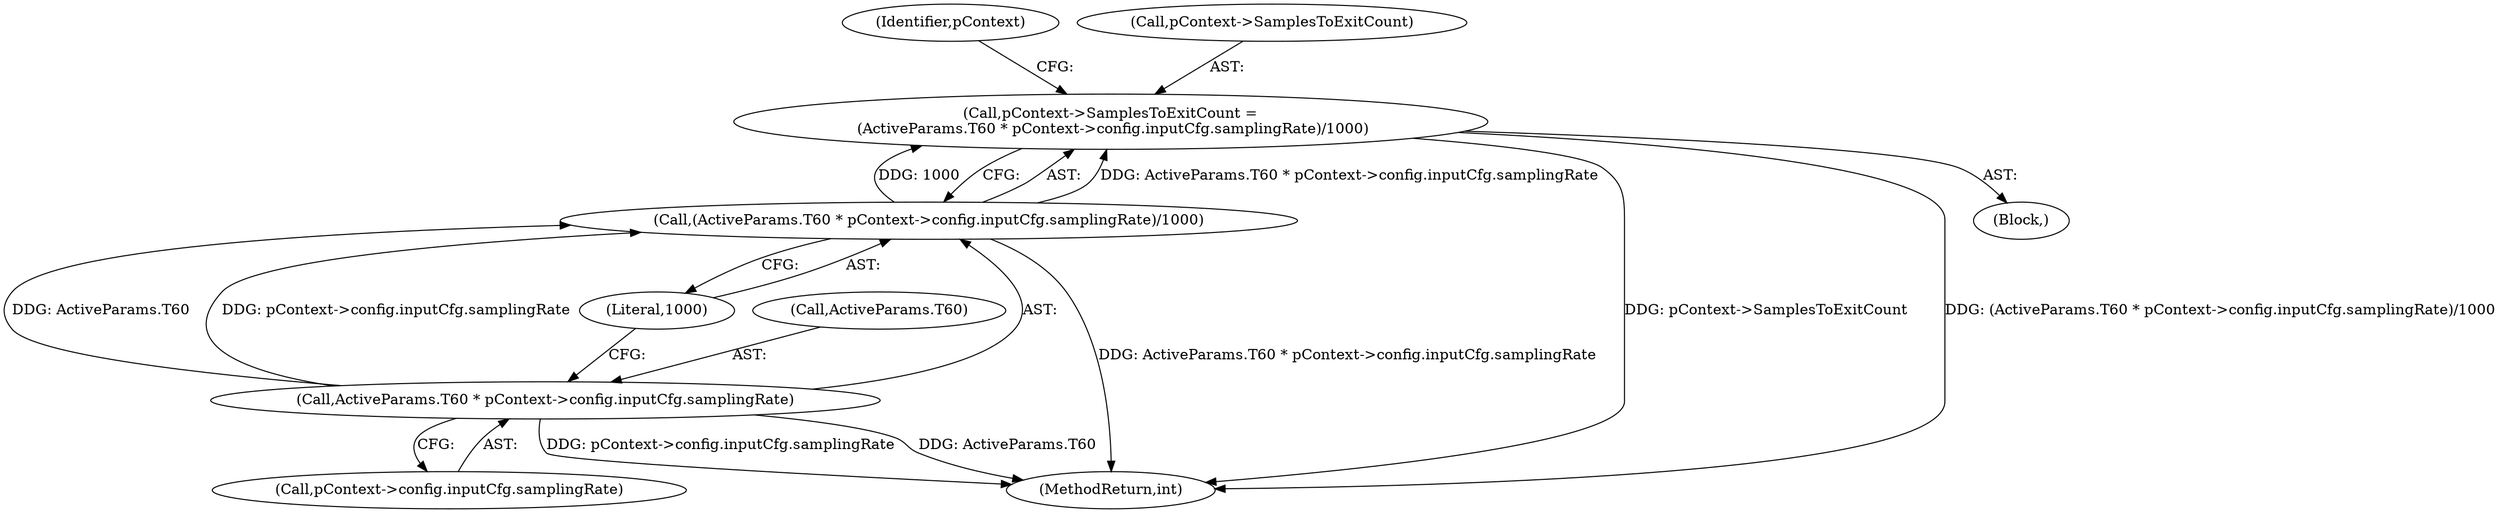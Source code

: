 digraph "0_Android_f490fc335772a9b14e78997486f4a572b0594c04_0@integer" {
"1000493" [label="(Call,pContext->SamplesToExitCount =\n (ActiveParams.T60 * pContext->config.inputCfg.samplingRate)/1000)"];
"1000497" [label="(Call,(ActiveParams.T60 * pContext->config.inputCfg.samplingRate)/1000)"];
"1000498" [label="(Call,ActiveParams.T60 * pContext->config.inputCfg.samplingRate)"];
"1000512" [label="(Identifier,pContext)"];
"1000509" [label="(Literal,1000)"];
"1000498" [label="(Call,ActiveParams.T60 * pContext->config.inputCfg.samplingRate)"];
"1000497" [label="(Call,(ActiveParams.T60 * pContext->config.inputCfg.samplingRate)/1000)"];
"1000499" [label="(Call,ActiveParams.T60)"];
"1000494" [label="(Call,pContext->SamplesToExitCount)"];
"1000493" [label="(Call,pContext->SamplesToExitCount =\n (ActiveParams.T60 * pContext->config.inputCfg.samplingRate)/1000)"];
"1000502" [label="(Call,pContext->config.inputCfg.samplingRate)"];
"1000685" [label="(MethodReturn,int)"];
"1000137" [label="(Block,)"];
"1000493" -> "1000137"  [label="AST: "];
"1000493" -> "1000497"  [label="CFG: "];
"1000494" -> "1000493"  [label="AST: "];
"1000497" -> "1000493"  [label="AST: "];
"1000512" -> "1000493"  [label="CFG: "];
"1000493" -> "1000685"  [label="DDG: pContext->SamplesToExitCount"];
"1000493" -> "1000685"  [label="DDG: (ActiveParams.T60 * pContext->config.inputCfg.samplingRate)/1000"];
"1000497" -> "1000493"  [label="DDG: ActiveParams.T60 * pContext->config.inputCfg.samplingRate"];
"1000497" -> "1000493"  [label="DDG: 1000"];
"1000497" -> "1000509"  [label="CFG: "];
"1000498" -> "1000497"  [label="AST: "];
"1000509" -> "1000497"  [label="AST: "];
"1000497" -> "1000685"  [label="DDG: ActiveParams.T60 * pContext->config.inputCfg.samplingRate"];
"1000498" -> "1000497"  [label="DDG: ActiveParams.T60"];
"1000498" -> "1000497"  [label="DDG: pContext->config.inputCfg.samplingRate"];
"1000498" -> "1000502"  [label="CFG: "];
"1000499" -> "1000498"  [label="AST: "];
"1000502" -> "1000498"  [label="AST: "];
"1000509" -> "1000498"  [label="CFG: "];
"1000498" -> "1000685"  [label="DDG: pContext->config.inputCfg.samplingRate"];
"1000498" -> "1000685"  [label="DDG: ActiveParams.T60"];
}
